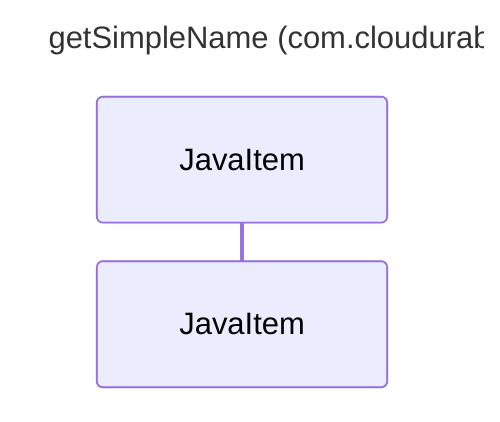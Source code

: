 ---
title: getSimpleName (com.cloudurable.docgen.parser.model.JavaItem)
---

sequenceDiagram
    participant JavaItem